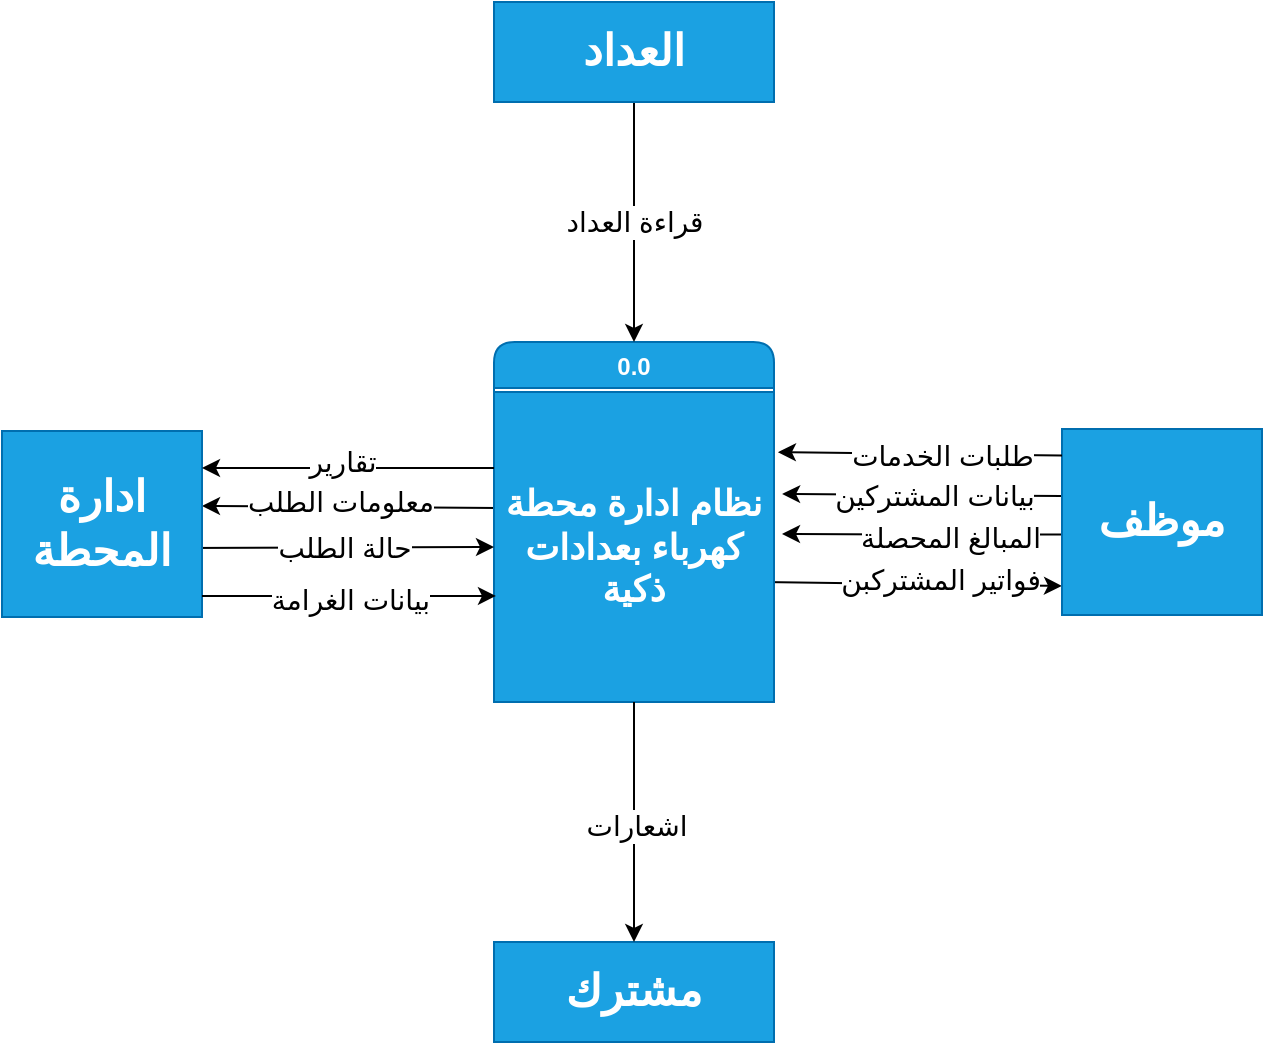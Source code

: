 <mxfile>
    <diagram id="VKOV7p3ySDGR_SBzoM1k" name="Page-1">
        <mxGraphModel dx="832" dy="1282" grid="1" gridSize="10" guides="1" tooltips="1" connect="1" arrows="1" fold="1" page="1" pageScale="1" pageWidth="1100" pageHeight="850" math="0" shadow="0">
            <root>
                <mxCell id="0"/>
                <mxCell id="1" parent="0"/>
                <mxCell id="44" style="edgeStyle=none;html=1;exitX=0.014;exitY=0.374;exitDx=0;exitDy=0;entryX=1;entryY=0.403;entryDx=0;entryDy=0;exitPerimeter=0;entryPerimeter=0;" parent="1" source="6" target="43" edge="1">
                    <mxGeometry relative="1" as="geometry">
                        <mxPoint x="452" y="-180" as="sourcePoint"/>
                        <mxPoint x="452" y="-60" as="targetPoint"/>
                    </mxGeometry>
                </mxCell>
                <mxCell id="58" value="&lt;font style=&quot;font-size: 14px;&quot;&gt;معلومات الطلب&lt;/font&gt;" style="edgeLabel;html=1;align=center;verticalAlign=middle;resizable=0;points=[];rotation=0;" parent="44" vertex="1" connectable="0">
                    <mxGeometry x="-0.25" relative="1" as="geometry">
                        <mxPoint x="-24" y="-3" as="offset"/>
                    </mxGeometry>
                </mxCell>
                <mxCell id="54" style="html=1;" parent="1" edge="1">
                    <mxGeometry relative="1" as="geometry">
                        <mxPoint x="720" y="-238" as="targetPoint"/>
                        <mxPoint x="570" y="-240" as="sourcePoint"/>
                    </mxGeometry>
                </mxCell>
                <mxCell id="55" value="&lt;font style=&quot;font-size: 14px;&quot;&gt;فواتير المشتركبن&lt;/font&gt;" style="edgeLabel;html=1;align=center;verticalAlign=middle;resizable=0;points=[];" parent="54" vertex="1" connectable="0">
                    <mxGeometry x="0.219" y="-4" relative="1" as="geometry">
                        <mxPoint x="-3" y="-6" as="offset"/>
                    </mxGeometry>
                </mxCell>
                <mxCell id="5" value="0.0" style="swimlane;rounded=1;fillColor=#1ba1e2;fontColor=#FFFFFF;strokeColor=#006EAF;swimlaneLine=1;shadow=0;glass=0;" parent="1" vertex="1">
                    <mxGeometry x="436" y="-360" width="140" height="180" as="geometry"/>
                </mxCell>
                <mxCell id="6" value="نظام ادارة محطة كهرباء بعدادات ذكية" style="text;align=center;verticalAlign=middle;rounded=0;fontStyle=1;labelBackgroundColor=none;fillColor=#1ba1e2;fontColor=#FFFFFF;strokeColor=#006EAF;fontSize=18;whiteSpace=wrap;glass=0;" parent="5" vertex="1">
                    <mxGeometry y="25" width="140" height="155" as="geometry"/>
                </mxCell>
                <mxCell id="49" style="html=1;startArrow=none;endArrow=classic;endFill=1;entryX=1.029;entryY=0.329;entryDx=0;entryDy=0;entryPerimeter=0;" parent="1" target="6" edge="1">
                    <mxGeometry relative="1" as="geometry">
                        <mxPoint x="720" y="-283" as="sourcePoint"/>
                        <mxPoint x="580" y="-283" as="targetPoint"/>
                    </mxGeometry>
                </mxCell>
                <mxCell id="52" value="&lt;font style=&quot;font-size: 14px;&quot;&gt;بيانات المشتركين&lt;/font&gt;" style="edgeLabel;html=1;align=center;verticalAlign=middle;resizable=0;points=[];" parent="49" vertex="1" connectable="0">
                    <mxGeometry x="-0.214" relative="1" as="geometry">
                        <mxPoint x="-9" as="offset"/>
                    </mxGeometry>
                </mxCell>
                <mxCell id="50" style="edgeStyle=elbowEdgeStyle;html=1;startArrow=none;endArrow=classic;exitX=0;exitY=0.75;exitDx=0;exitDy=0;endFill=1;" parent="1" edge="1">
                    <mxGeometry relative="1" as="geometry">
                        <mxPoint x="580" y="-264" as="targetPoint"/>
                        <mxPoint x="720" y="-263.75" as="sourcePoint"/>
                    </mxGeometry>
                </mxCell>
                <mxCell id="53" value="&lt;font style=&quot;font-size: 14px;&quot;&gt;المبالغ المحصلة&lt;/font&gt;" style="edgeLabel;html=1;align=center;verticalAlign=middle;resizable=0;points=[];" parent="50" vertex="1" connectable="0">
                    <mxGeometry x="-0.201" y="1" relative="1" as="geometry">
                        <mxPoint as="offset"/>
                    </mxGeometry>
                </mxCell>
                <UserObject label="موظف" treeRoot="1" id="19">
                    <mxCell style="whiteSpace=wrap;html=1;align=center;treeFolding=1;treeMoving=1;newEdgeStyle={&quot;edgeStyle&quot;:&quot;elbowEdgeStyle&quot;,&quot;startArrow&quot;:&quot;none&quot;,&quot;endArrow&quot;:&quot;none&quot;};fontSize=22;fontStyle=1;fillColor=#1ba1e2;strokeColor=#006EAF;fontColor=#ffffff;" parent="1" vertex="1">
                        <mxGeometry x="720" y="-316.5" width="100" height="93" as="geometry"/>
                    </mxCell>
                </UserObject>
                <mxCell id="59" style="html=1;startArrow=none;endArrow=classic;entryX=0;entryY=0.5;entryDx=0;entryDy=0;startFill=0;endFill=1;elbow=vertical;" parent="1" target="6" edge="1">
                    <mxGeometry relative="1" as="geometry">
                        <mxPoint x="479" y="-180" as="targetPoint"/>
                        <mxPoint x="280" y="-257" as="sourcePoint"/>
                    </mxGeometry>
                </mxCell>
                <mxCell id="60" value="&lt;font style=&quot;font-size: 14px;&quot;&gt;حالة الطلب&lt;/font&gt;" style="edgeLabel;html=1;align=center;verticalAlign=middle;resizable=0;points=[];rotation=0;" parent="59" vertex="1" connectable="0">
                    <mxGeometry x="0.3" y="-2" relative="1" as="geometry">
                        <mxPoint x="-21" y="-2" as="offset"/>
                    </mxGeometry>
                </mxCell>
                <UserObject label="مشترك" treeRoot="1" id="20">
                    <mxCell style="whiteSpace=wrap;html=1;align=center;treeFolding=1;treeMoving=1;newEdgeStyle={&quot;edgeStyle&quot;:&quot;elbowEdgeStyle&quot;,&quot;startArrow&quot;:&quot;none&quot;,&quot;endArrow&quot;:&quot;none&quot;};fontSize=22;fontStyle=1;fillColor=#1ba1e2;strokeColor=#006EAF;fontColor=#ffffff;" parent="1" vertex="1">
                        <mxGeometry x="436" y="-60" width="140" height="50" as="geometry"/>
                    </mxCell>
                </UserObject>
                <UserObject label="ادارة المحطة" treeRoot="1" id="43">
                    <mxCell style="whiteSpace=wrap;html=1;align=center;treeFolding=1;treeMoving=1;newEdgeStyle={&quot;edgeStyle&quot;:&quot;elbowEdgeStyle&quot;,&quot;startArrow&quot;:&quot;none&quot;,&quot;endArrow&quot;:&quot;none&quot;};fontSize=22;fontStyle=1;fillColor=#1ba1e2;strokeColor=#006EAF;fontColor=#ffffff;" parent="1" vertex="1">
                        <mxGeometry x="190" y="-315.5" width="100" height="93" as="geometry"/>
                    </mxCell>
                </UserObject>
                <mxCell id="47" value="&lt;font style=&quot;font-size: 14px;&quot;&gt;قراءة العداد&lt;/font&gt;" style="edgeStyle=elbowEdgeStyle;html=1;startArrow=none;endArrow=classic;entryX=0.5;entryY=0;entryDx=0;entryDy=0;endFill=1;elbow=vertical;" parent="1" source="46" target="5" edge="1">
                    <mxGeometry relative="1" as="geometry"/>
                </mxCell>
                <UserObject label="العداد" treeRoot="1" id="46">
                    <mxCell style="whiteSpace=wrap;html=1;align=center;treeFolding=1;treeMoving=1;newEdgeStyle={&quot;edgeStyle&quot;:&quot;elbowEdgeStyle&quot;,&quot;startArrow&quot;:&quot;none&quot;,&quot;endArrow&quot;:&quot;none&quot;};fontSize=22;fontStyle=1;fillColor=#1ba1e2;strokeColor=#006EAF;fontColor=#ffffff;" parent="1" vertex="1">
                        <mxGeometry x="436" y="-530" width="140" height="50" as="geometry"/>
                    </mxCell>
                </UserObject>
                <mxCell id="48" style="html=1;startArrow=none;endArrow=classic;exitX=0;exitY=0.25;exitDx=0;exitDy=0;endFill=1;entryX=1.014;entryY=0.194;entryDx=0;entryDy=0;entryPerimeter=0;" parent="1" target="6" edge="1">
                    <mxGeometry relative="1" as="geometry">
                        <mxPoint x="720" y="-303.25" as="sourcePoint"/>
                        <mxPoint x="580" y="-303" as="targetPoint"/>
                    </mxGeometry>
                </mxCell>
                <mxCell id="51" value="&lt;font style=&quot;font-size: 14px;&quot;&gt;طلبات الخدمات&lt;/font&gt;" style="edgeLabel;html=1;align=center;verticalAlign=middle;resizable=0;points=[];" parent="48" vertex="1" connectable="0">
                    <mxGeometry x="-0.371" y="1" relative="1" as="geometry">
                        <mxPoint x="-16" as="offset"/>
                    </mxGeometry>
                </mxCell>
                <mxCell id="56" style="edgeStyle=none;html=1;entryX=1;entryY=0.5;entryDx=0;entryDy=0;exitX=0;exitY=0.426;exitDx=0;exitDy=0;exitPerimeter=0;" parent="1" edge="1">
                    <mxGeometry relative="1" as="geometry">
                        <mxPoint x="436" y="-296.97" as="sourcePoint"/>
                        <mxPoint x="290" y="-297" as="targetPoint"/>
                    </mxGeometry>
                </mxCell>
                <mxCell id="57" value="&lt;font style=&quot;font-size: 14px;&quot;&gt;تقارير&lt;/font&gt;" style="edgeLabel;html=1;align=center;verticalAlign=middle;resizable=0;points=[];" parent="56" vertex="1" connectable="0">
                    <mxGeometry x="-0.11" y="2" relative="1" as="geometry">
                        <mxPoint x="-11" y="-5" as="offset"/>
                    </mxGeometry>
                </mxCell>
                <mxCell id="63" style="html=1;startArrow=none;endArrow=classic;exitX=1;exitY=0.887;exitDx=0;exitDy=0;entryX=0.007;entryY=0.658;entryDx=0;entryDy=0;entryPerimeter=0;exitPerimeter=0;endFill=1;" parent="1" source="43" target="6" edge="1">
                    <mxGeometry relative="1" as="geometry"/>
                </mxCell>
                <mxCell id="64" value="&lt;font style=&quot;font-size: 14px;&quot;&gt;بيانات الغرامة&lt;/font&gt;" style="edgeLabel;html=1;align=center;verticalAlign=middle;resizable=0;points=[];" parent="63" vertex="1" connectable="0">
                    <mxGeometry x="0.007" y="-2" relative="1" as="geometry">
                        <mxPoint as="offset"/>
                    </mxGeometry>
                </mxCell>
                <mxCell id="66" style="edgeStyle=none;html=1;entryX=0.5;entryY=0;entryDx=0;entryDy=0;" parent="1" source="6" target="20" edge="1">
                    <mxGeometry relative="1" as="geometry"/>
                </mxCell>
                <mxCell id="67" value="&lt;font style=&quot;font-size: 14px;&quot;&gt;اشعارات&lt;/font&gt;" style="edgeLabel;html=1;align=center;verticalAlign=middle;resizable=0;points=[];" parent="66" vertex="1" connectable="0">
                    <mxGeometry x="0.033" y="1" relative="1" as="geometry">
                        <mxPoint as="offset"/>
                    </mxGeometry>
                </mxCell>
            </root>
        </mxGraphModel>
    </diagram>
</mxfile>